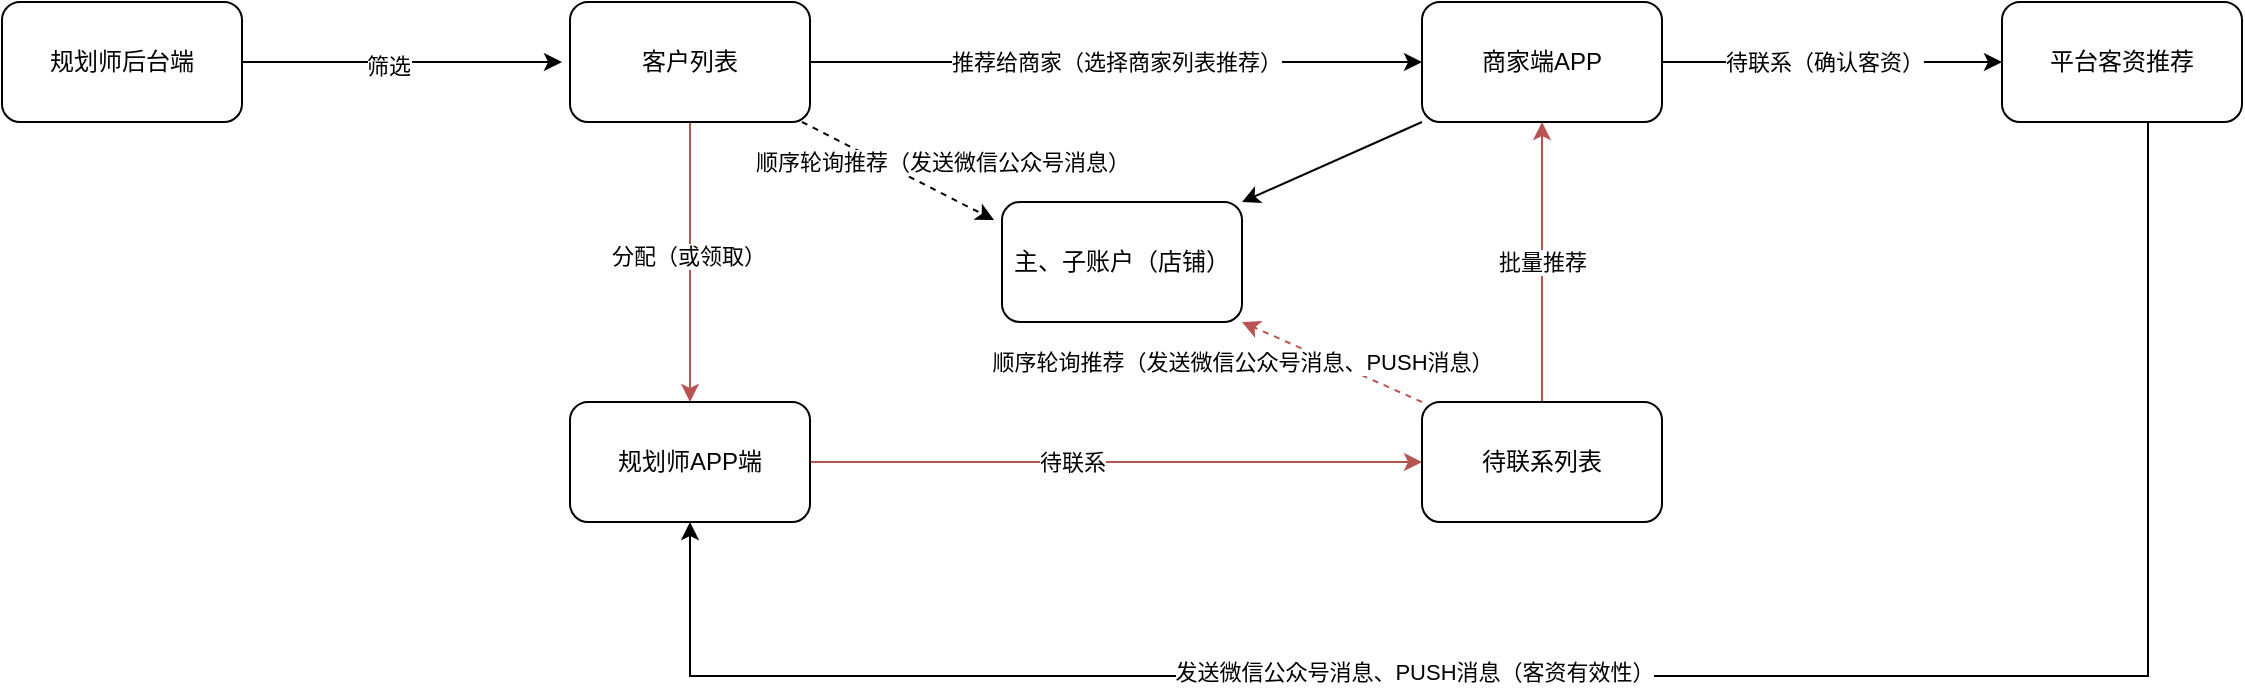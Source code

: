 <mxfile version="21.3.0" type="github">
  <diagram name="第 1 页" id="LqWQ0RNICOAFA0Gnph8X">
    <mxGraphModel dx="1405" dy="725" grid="0" gridSize="10" guides="1" tooltips="1" connect="1" arrows="1" fold="1" page="0" pageScale="1" pageWidth="827" pageHeight="1169" math="0" shadow="0">
      <root>
        <mxCell id="0" />
        <mxCell id="1" parent="0" />
        <mxCell id="yRmAt0LhoFn7XiFDa81c-5" style="edgeStyle=orthogonalEdgeStyle;rounded=0;orthogonalLoop=1;jettySize=auto;html=1;" edge="1" parent="1" source="yRmAt0LhoFn7XiFDa81c-1">
          <mxGeometry relative="1" as="geometry">
            <mxPoint x="410" y="180" as="targetPoint" />
          </mxGeometry>
        </mxCell>
        <mxCell id="yRmAt0LhoFn7XiFDa81c-7" value="筛选" style="edgeLabel;html=1;align=center;verticalAlign=middle;resizable=0;points=[];" vertex="1" connectable="0" parent="yRmAt0LhoFn7XiFDa81c-5">
          <mxGeometry x="-0.097" y="-2" relative="1" as="geometry">
            <mxPoint as="offset" />
          </mxGeometry>
        </mxCell>
        <mxCell id="yRmAt0LhoFn7XiFDa81c-1" value="规划师后台端" style="rounded=1;whiteSpace=wrap;html=1;" vertex="1" parent="1">
          <mxGeometry x="130" y="150" width="120" height="60" as="geometry" />
        </mxCell>
        <mxCell id="yRmAt0LhoFn7XiFDa81c-23" value="" style="edgeStyle=orthogonalEdgeStyle;rounded=0;orthogonalLoop=1;jettySize=auto;html=1;strokeColor=#b85450;fillColor=#f8cecc;" edge="1" parent="1" source="yRmAt0LhoFn7XiFDa81c-3" target="yRmAt0LhoFn7XiFDa81c-22">
          <mxGeometry relative="1" as="geometry" />
        </mxCell>
        <mxCell id="yRmAt0LhoFn7XiFDa81c-25" value="待联系" style="edgeLabel;html=1;align=center;verticalAlign=middle;resizable=0;points=[];" vertex="1" connectable="0" parent="yRmAt0LhoFn7XiFDa81c-23">
          <mxGeometry x="-0.148" relative="1" as="geometry">
            <mxPoint as="offset" />
          </mxGeometry>
        </mxCell>
        <mxCell id="yRmAt0LhoFn7XiFDa81c-3" value="规划师APP端" style="rounded=1;whiteSpace=wrap;html=1;" vertex="1" parent="1">
          <mxGeometry x="414" y="350" width="120" height="60" as="geometry" />
        </mxCell>
        <mxCell id="yRmAt0LhoFn7XiFDa81c-9" value="推荐给商家（选择商家列表推荐）" style="edgeStyle=orthogonalEdgeStyle;rounded=0;orthogonalLoop=1;jettySize=auto;html=1;" edge="1" parent="1" source="yRmAt0LhoFn7XiFDa81c-4" target="yRmAt0LhoFn7XiFDa81c-8">
          <mxGeometry relative="1" as="geometry">
            <Array as="points">
              <mxPoint x="710" y="180" />
              <mxPoint x="710" y="180" />
            </Array>
            <mxPoint as="offset" />
          </mxGeometry>
        </mxCell>
        <mxCell id="yRmAt0LhoFn7XiFDa81c-18" style="edgeStyle=orthogonalEdgeStyle;rounded=0;orthogonalLoop=1;jettySize=auto;html=1;entryX=0.5;entryY=0;entryDx=0;entryDy=0;strokeColor=#b85450;fillColor=#f8cecc;" edge="1" parent="1" source="yRmAt0LhoFn7XiFDa81c-4" target="yRmAt0LhoFn7XiFDa81c-3">
          <mxGeometry relative="1" as="geometry" />
        </mxCell>
        <mxCell id="yRmAt0LhoFn7XiFDa81c-19" value="分配（或领取）" style="edgeLabel;html=1;align=center;verticalAlign=middle;resizable=0;points=[];" vertex="1" connectable="0" parent="yRmAt0LhoFn7XiFDa81c-18">
          <mxGeometry x="-0.043" y="-1" relative="1" as="geometry">
            <mxPoint as="offset" />
          </mxGeometry>
        </mxCell>
        <mxCell id="yRmAt0LhoFn7XiFDa81c-4" value="客户列表" style="rounded=1;whiteSpace=wrap;html=1;" vertex="1" parent="1">
          <mxGeometry x="414" y="150" width="120" height="60" as="geometry" />
        </mxCell>
        <mxCell id="yRmAt0LhoFn7XiFDa81c-34" value="" style="edgeStyle=orthogonalEdgeStyle;rounded=0;orthogonalLoop=1;jettySize=auto;html=1;" edge="1" parent="1" source="yRmAt0LhoFn7XiFDa81c-8" target="yRmAt0LhoFn7XiFDa81c-33">
          <mxGeometry relative="1" as="geometry" />
        </mxCell>
        <mxCell id="yRmAt0LhoFn7XiFDa81c-35" value="待联系（确认客资）" style="edgeLabel;html=1;align=center;verticalAlign=middle;resizable=0;points=[];" vertex="1" connectable="0" parent="yRmAt0LhoFn7XiFDa81c-34">
          <mxGeometry x="-0.514" y="1" relative="1" as="geometry">
            <mxPoint x="39" y="1" as="offset" />
          </mxGeometry>
        </mxCell>
        <mxCell id="yRmAt0LhoFn7XiFDa81c-8" value="商家端APP" style="whiteSpace=wrap;html=1;rounded=1;" vertex="1" parent="1">
          <mxGeometry x="840" y="150" width="120" height="60" as="geometry" />
        </mxCell>
        <mxCell id="yRmAt0LhoFn7XiFDa81c-10" value="主、子账户（店铺）" style="whiteSpace=wrap;html=1;rounded=1;" vertex="1" parent="1">
          <mxGeometry x="630" y="250" width="120" height="60" as="geometry" />
        </mxCell>
        <mxCell id="yRmAt0LhoFn7XiFDa81c-27" value="批量推荐" style="edgeStyle=orthogonalEdgeStyle;rounded=0;orthogonalLoop=1;jettySize=auto;html=1;entryX=0.5;entryY=1;entryDx=0;entryDy=0;strokeColor=#b85450;fillColor=#f8cecc;" edge="1" parent="1" source="yRmAt0LhoFn7XiFDa81c-22" target="yRmAt0LhoFn7XiFDa81c-8">
          <mxGeometry relative="1" as="geometry" />
        </mxCell>
        <mxCell id="yRmAt0LhoFn7XiFDa81c-22" value="待联系列表" style="whiteSpace=wrap;html=1;rounded=1;" vertex="1" parent="1">
          <mxGeometry x="840" y="350" width="120" height="60" as="geometry" />
        </mxCell>
        <mxCell id="yRmAt0LhoFn7XiFDa81c-28" value="" style="endArrow=classic;html=1;rounded=0;entryX=-0.033;entryY=0.15;entryDx=0;entryDy=0;entryPerimeter=0;dashed=1;" edge="1" parent="1" target="yRmAt0LhoFn7XiFDa81c-10">
          <mxGeometry width="50" height="50" relative="1" as="geometry">
            <mxPoint x="530" y="210" as="sourcePoint" />
            <mxPoint x="670" y="250" as="targetPoint" />
          </mxGeometry>
        </mxCell>
        <mxCell id="yRmAt0LhoFn7XiFDa81c-29" value="顺序轮询推荐（发送微信公众号消息）" style="edgeLabel;html=1;align=center;verticalAlign=middle;resizable=0;points=[];" vertex="1" connectable="0" parent="yRmAt0LhoFn7XiFDa81c-28">
          <mxGeometry x="-0.469" y="1" relative="1" as="geometry">
            <mxPoint x="44" y="8" as="offset" />
          </mxGeometry>
        </mxCell>
        <mxCell id="yRmAt0LhoFn7XiFDa81c-30" value="" style="endArrow=classic;html=1;rounded=0;exitX=0;exitY=0;exitDx=0;exitDy=0;dashed=1;fillColor=#f8cecc;strokeColor=#b85450;" edge="1" parent="1" source="yRmAt0LhoFn7XiFDa81c-22">
          <mxGeometry width="50" height="50" relative="1" as="geometry">
            <mxPoint x="780" y="340" as="sourcePoint" />
            <mxPoint x="750" y="310" as="targetPoint" />
          </mxGeometry>
        </mxCell>
        <mxCell id="yRmAt0LhoFn7XiFDa81c-31" value="顺序轮询推荐（发送微信公众号消息、PUSH消息）" style="edgeLabel;html=1;align=center;verticalAlign=middle;resizable=0;points=[];" vertex="1" connectable="0" parent="yRmAt0LhoFn7XiFDa81c-30">
          <mxGeometry x="0.117" y="-1" relative="1" as="geometry">
            <mxPoint x="-40" y="3" as="offset" />
          </mxGeometry>
        </mxCell>
        <mxCell id="yRmAt0LhoFn7XiFDa81c-32" value="" style="endArrow=classic;html=1;rounded=0;exitX=0;exitY=1;exitDx=0;exitDy=0;entryX=1;entryY=0;entryDx=0;entryDy=0;" edge="1" parent="1" source="yRmAt0LhoFn7XiFDa81c-8" target="yRmAt0LhoFn7XiFDa81c-10">
          <mxGeometry width="50" height="50" relative="1" as="geometry">
            <mxPoint x="780" y="280" as="sourcePoint" />
            <mxPoint x="830" y="230" as="targetPoint" />
          </mxGeometry>
        </mxCell>
        <mxCell id="yRmAt0LhoFn7XiFDa81c-36" style="edgeStyle=orthogonalEdgeStyle;rounded=0;orthogonalLoop=1;jettySize=auto;html=1;entryX=0.5;entryY=1;entryDx=0;entryDy=0;" edge="1" parent="1" source="yRmAt0LhoFn7XiFDa81c-33" target="yRmAt0LhoFn7XiFDa81c-3">
          <mxGeometry relative="1" as="geometry">
            <Array as="points">
              <mxPoint x="1203" y="487" />
              <mxPoint x="474" y="487" />
            </Array>
          </mxGeometry>
        </mxCell>
        <mxCell id="yRmAt0LhoFn7XiFDa81c-37" value="发送微信公众号消息、PUSH消息（客资有效性）" style="edgeLabel;html=1;align=center;verticalAlign=middle;resizable=0;points=[];" vertex="1" connectable="0" parent="yRmAt0LhoFn7XiFDa81c-36">
          <mxGeometry x="0.212" y="-4" relative="1" as="geometry">
            <mxPoint x="12" y="2" as="offset" />
          </mxGeometry>
        </mxCell>
        <mxCell id="yRmAt0LhoFn7XiFDa81c-33" value="平台客资推荐" style="whiteSpace=wrap;html=1;rounded=1;" vertex="1" parent="1">
          <mxGeometry x="1130" y="150" width="120" height="60" as="geometry" />
        </mxCell>
      </root>
    </mxGraphModel>
  </diagram>
</mxfile>
